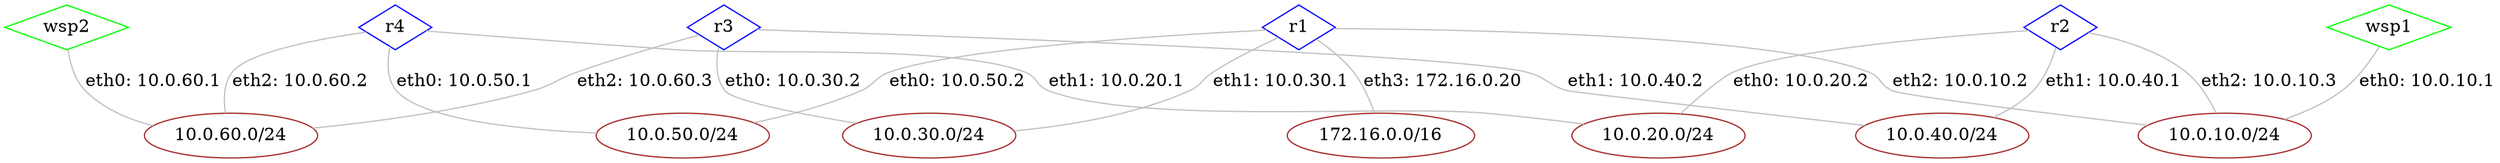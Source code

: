 graph G {
edge [len=1.5];
node [shape=diamond, color="green"];
r1 [color="blue"];
r2 [color="blue"];
r3 [color="blue"];
r4 [color="blue"];
wsp1;
wsp2;
node [shape=ellipse, color="brown"];
lan6 [label="10.0.60.0/24"];
lan2 [label="10.0.20.0/24"];
lan5 [label="10.0.50.0/24"];
lan6 [label="10.0.60.0/24"];
lan1 [label="10.0.10.0/24"];
tap [label="172.16.0.0/16"];
lan1 [label="10.0.10.0/24"];
lan3 [label="10.0.30.0/24"];
lan5 [label="10.0.50.0/24"];
lan1 [label="10.0.10.0/24"];
lan4 [label="10.0.40.0/24"];
lan2 [label="10.0.20.0/24"];
lan6 [label="10.0.60.0/24"];
lan4 [label="10.0.40.0/24"];
lan3 [label="10.0.30.0/24"];
r1 -- tap [label="eth3: 172.16.0.20", color="gray"];
r1 -- lan1 [label="eth2: 10.0.10.2", color="gray"];
r1 -- lan3 [label="eth1: 10.0.30.1", color="gray"];
r1 -- lan5 [label="eth0: 10.0.50.2", color="gray"];
r2 -- lan1 [label="eth2: 10.0.10.3", color="gray"];
r2 -- lan4 [label="eth1: 10.0.40.1", color="gray"];
r2 -- lan2 [label="eth0: 10.0.20.2", color="gray"];
r3 -- lan6 [label="eth2: 10.0.60.3", color="gray"];
r3 -- lan4 [label="eth1: 10.0.40.2", color="gray"];
r3 -- lan3 [label="eth0: 10.0.30.2", color="gray"];
r4 -- lan6 [label="eth2: 10.0.60.2", color="gray"];
r4 -- lan2 [label="eth1: 10.0.20.1", color="gray"];
r4 -- lan5 [label="eth0: 10.0.50.1", color="gray"];
wsp1 -- lan1 [label="eth0: 10.0.10.1", color="gray"];
wsp2 -- lan6 [label="eth0: 10.0.60.1", color="gray"];
}
